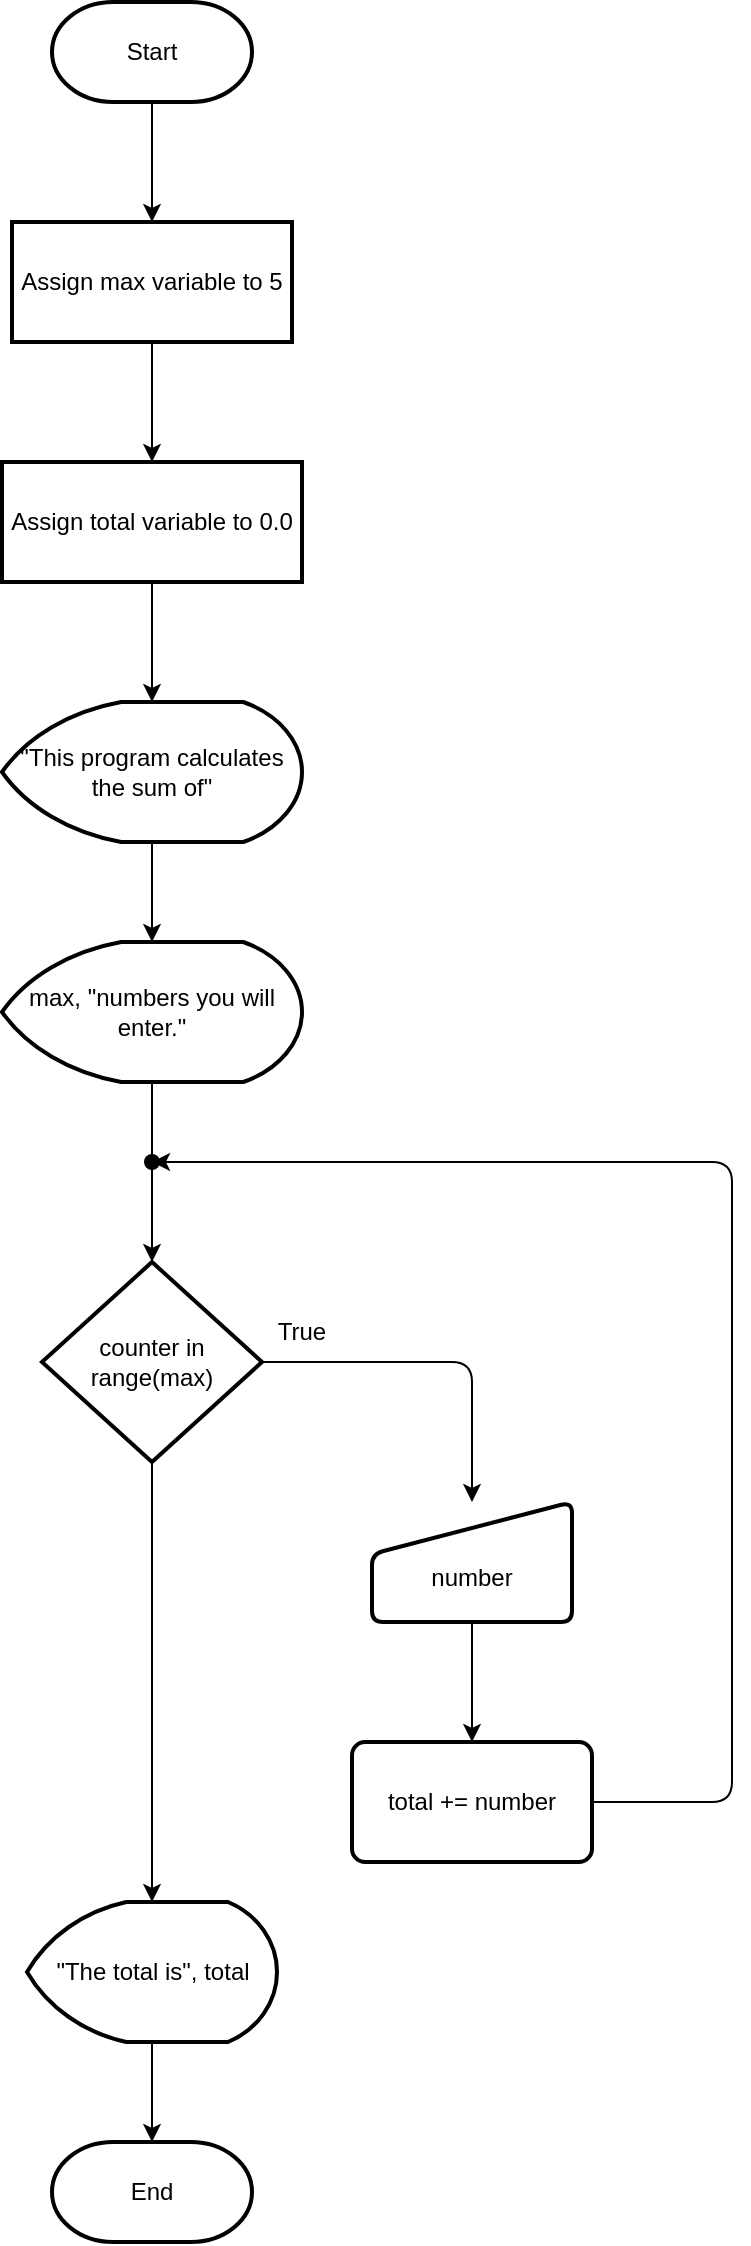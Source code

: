 <mxfile>
    <diagram id="S6rcWn06IgvCGYqi2QKc" name="Page-1">
        <mxGraphModel dx="1358" dy="534" grid="1" gridSize="10" guides="1" tooltips="1" connect="1" arrows="1" fold="1" page="1" pageScale="1" pageWidth="850" pageHeight="1100" math="0" shadow="0">
            <root>
                <mxCell id="0"/>
                <mxCell id="1" parent="0"/>
                <mxCell id="4" value="" style="edgeStyle=none;html=1;" edge="1" parent="1" source="2" target="3">
                    <mxGeometry relative="1" as="geometry"/>
                </mxCell>
                <mxCell id="2" value="Start" style="strokeWidth=2;html=1;shape=mxgraph.flowchart.terminator;whiteSpace=wrap;" vertex="1" parent="1">
                    <mxGeometry x="270" y="170" width="100" height="50" as="geometry"/>
                </mxCell>
                <mxCell id="6" value="" style="edgeStyle=none;html=1;" edge="1" parent="1" source="3" target="5">
                    <mxGeometry relative="1" as="geometry"/>
                </mxCell>
                <mxCell id="3" value="Assign max variable to 5" style="whiteSpace=wrap;html=1;strokeWidth=2;" vertex="1" parent="1">
                    <mxGeometry x="250" y="280" width="140" height="60" as="geometry"/>
                </mxCell>
                <mxCell id="8" value="" style="edgeStyle=none;html=1;" edge="1" parent="1" source="5" target="7">
                    <mxGeometry relative="1" as="geometry"/>
                </mxCell>
                <mxCell id="5" value="Assign total variable to 0.0" style="whiteSpace=wrap;html=1;strokeWidth=2;" vertex="1" parent="1">
                    <mxGeometry x="245" y="400" width="150" height="60" as="geometry"/>
                </mxCell>
                <mxCell id="10" value="" style="edgeStyle=none;html=1;" edge="1" parent="1" source="7" target="9">
                    <mxGeometry relative="1" as="geometry"/>
                </mxCell>
                <mxCell id="7" value="&quot;This program calculates the sum of&quot;" style="strokeWidth=2;html=1;shape=mxgraph.flowchart.display;whiteSpace=wrap;" vertex="1" parent="1">
                    <mxGeometry x="245" y="520" width="150" height="70" as="geometry"/>
                </mxCell>
                <mxCell id="12" value="" style="edgeStyle=none;html=1;startArrow=none;" edge="1" parent="1" source="23" target="11">
                    <mxGeometry relative="1" as="geometry"/>
                </mxCell>
                <mxCell id="9" value="max, &quot;numbers you will enter.&quot;" style="strokeWidth=2;html=1;shape=mxgraph.flowchart.display;whiteSpace=wrap;" vertex="1" parent="1">
                    <mxGeometry x="245" y="640" width="150" height="70" as="geometry"/>
                </mxCell>
                <mxCell id="17" value="" style="edgeStyle=none;html=1;" edge="1" parent="1" source="11" target="16">
                    <mxGeometry relative="1" as="geometry">
                        <Array as="points">
                            <mxPoint x="480" y="850"/>
                        </Array>
                    </mxGeometry>
                </mxCell>
                <mxCell id="27" value="" style="edgeStyle=none;html=1;" edge="1" parent="1" source="11" target="26">
                    <mxGeometry relative="1" as="geometry"/>
                </mxCell>
                <mxCell id="11" value="counter in range(max)" style="rhombus;whiteSpace=wrap;html=1;strokeWidth=2;" vertex="1" parent="1">
                    <mxGeometry x="265" y="800" width="110" height="100" as="geometry"/>
                </mxCell>
                <mxCell id="22" value="" style="edgeStyle=none;html=1;" edge="1" parent="1" source="16" target="21">
                    <mxGeometry relative="1" as="geometry"/>
                </mxCell>
                <mxCell id="16" value="&lt;br&gt;number" style="html=1;strokeWidth=2;shape=manualInput;whiteSpace=wrap;rounded=1;size=26;arcSize=11;" vertex="1" parent="1">
                    <mxGeometry x="430" y="920" width="100" height="60" as="geometry"/>
                </mxCell>
                <mxCell id="18" value="True" style="text;html=1;strokeColor=none;fillColor=none;align=center;verticalAlign=middle;whiteSpace=wrap;rounded=0;" vertex="1" parent="1">
                    <mxGeometry x="365" y="820" width="60" height="30" as="geometry"/>
                </mxCell>
                <mxCell id="24" value="" style="edgeStyle=none;html=1;" edge="1" parent="1" source="21" target="23">
                    <mxGeometry relative="1" as="geometry">
                        <Array as="points">
                            <mxPoint x="610" y="1070"/>
                            <mxPoint x="610" y="750"/>
                        </Array>
                    </mxGeometry>
                </mxCell>
                <mxCell id="21" value="total += number" style="whiteSpace=wrap;html=1;strokeWidth=2;rounded=1;arcSize=11;" vertex="1" parent="1">
                    <mxGeometry x="420" y="1040" width="120" height="60" as="geometry"/>
                </mxCell>
                <mxCell id="23" value="" style="shape=waypoint;sketch=0;size=6;pointerEvents=1;points=[];fillColor=default;resizable=0;rotatable=0;perimeter=centerPerimeter;snapToPoint=1;strokeWidth=2;rounded=1;arcSize=11;" vertex="1" parent="1">
                    <mxGeometry x="300" y="730" width="40" height="40" as="geometry"/>
                </mxCell>
                <mxCell id="25" value="" style="edgeStyle=none;html=1;endArrow=none;" edge="1" parent="1" source="9" target="23">
                    <mxGeometry relative="1" as="geometry">
                        <mxPoint x="320" y="710" as="sourcePoint"/>
                        <mxPoint x="320" y="800" as="targetPoint"/>
                    </mxGeometry>
                </mxCell>
                <mxCell id="30" value="" style="edgeStyle=none;html=1;" edge="1" parent="1" source="26" target="29">
                    <mxGeometry relative="1" as="geometry"/>
                </mxCell>
                <mxCell id="26" value="&quot;The total is&quot;, total" style="strokeWidth=2;html=1;shape=mxgraph.flowchart.display;whiteSpace=wrap;" vertex="1" parent="1">
                    <mxGeometry x="257.5" y="1120" width="125" height="70" as="geometry"/>
                </mxCell>
                <mxCell id="29" value="End" style="strokeWidth=2;html=1;shape=mxgraph.flowchart.terminator;whiteSpace=wrap;" vertex="1" parent="1">
                    <mxGeometry x="270" y="1240" width="100" height="50" as="geometry"/>
                </mxCell>
            </root>
        </mxGraphModel>
    </diagram>
</mxfile>
